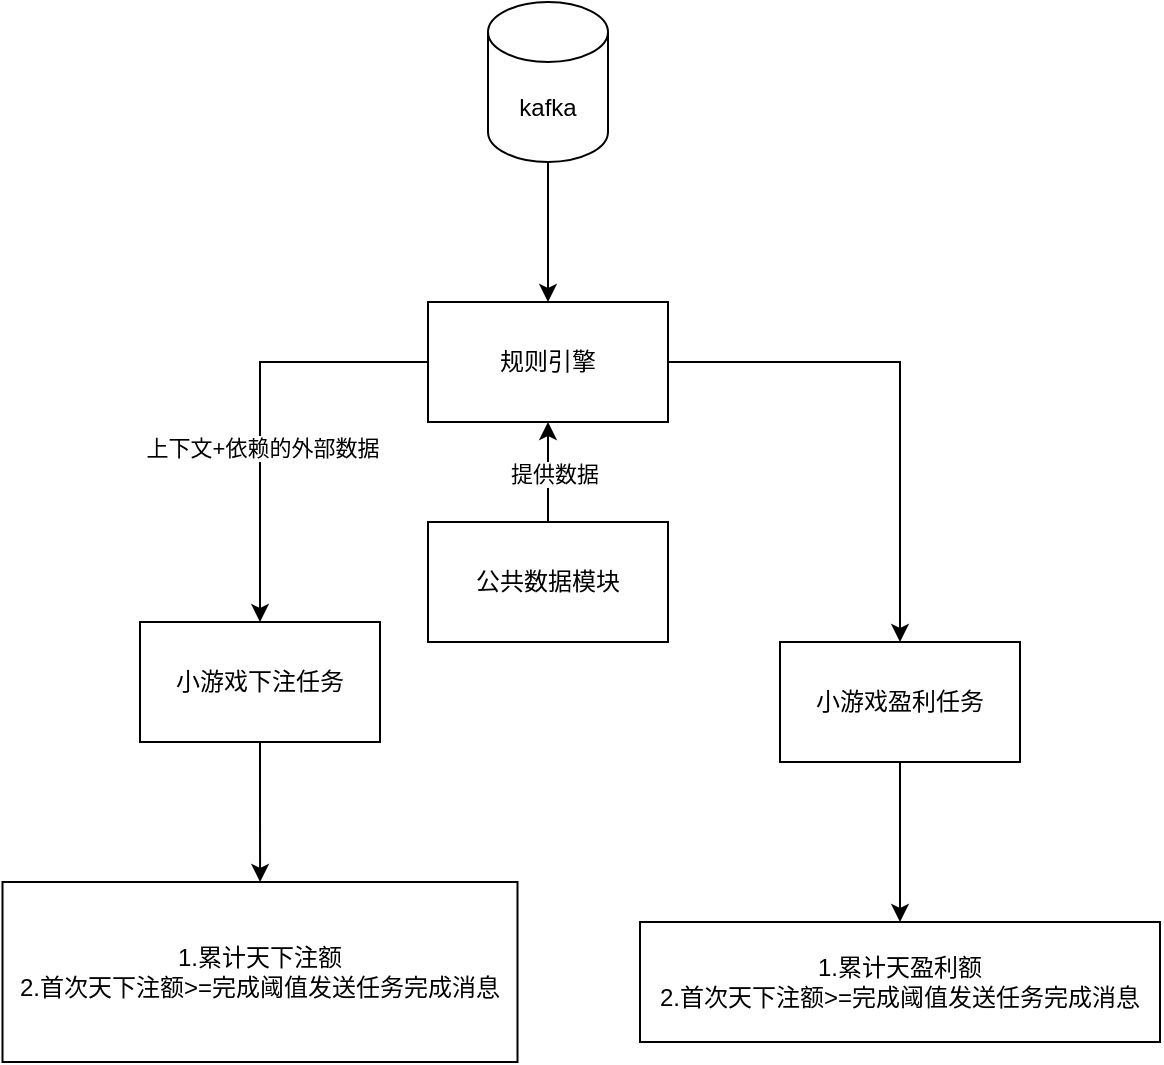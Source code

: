 <mxfile version="21.6.6" type="github">
  <diagram name="第 1 页" id="-mFOCxZfS_cT_lnfD2RP">
    <mxGraphModel dx="1388" dy="1019" grid="1" gridSize="10" guides="1" tooltips="1" connect="1" arrows="1" fold="1" page="1" pageScale="1" pageWidth="827" pageHeight="1169" math="0" shadow="0">
      <root>
        <mxCell id="0" />
        <mxCell id="1" parent="0" />
        <mxCell id="a8GOypt-1dUs1rcHn5vJ-4" value="" style="edgeStyle=orthogonalEdgeStyle;rounded=0;orthogonalLoop=1;jettySize=auto;html=1;" parent="1" source="a8GOypt-1dUs1rcHn5vJ-2" target="a8GOypt-1dUs1rcHn5vJ-3" edge="1">
          <mxGeometry relative="1" as="geometry" />
        </mxCell>
        <mxCell id="a8GOypt-1dUs1rcHn5vJ-2" value="kafka" style="shape=cylinder3;whiteSpace=wrap;html=1;boundedLbl=1;backgroundOutline=1;size=15;" parent="1" vertex="1">
          <mxGeometry x="324" y="10" width="60" height="80" as="geometry" />
        </mxCell>
        <mxCell id="a8GOypt-1dUs1rcHn5vJ-10" style="edgeStyle=orthogonalEdgeStyle;rounded=0;orthogonalLoop=1;jettySize=auto;html=1;entryX=0.5;entryY=0;entryDx=0;entryDy=0;" parent="1" source="a8GOypt-1dUs1rcHn5vJ-3" target="a8GOypt-1dUs1rcHn5vJ-5" edge="1">
          <mxGeometry relative="1" as="geometry" />
        </mxCell>
        <mxCell id="a8GOypt-1dUs1rcHn5vJ-11" value="上下文+依赖的外部数据" style="edgeLabel;html=1;align=center;verticalAlign=middle;resizable=0;points=[];" parent="a8GOypt-1dUs1rcHn5vJ-10" vertex="1" connectable="0">
          <mxGeometry x="0.187" y="1" relative="1" as="geometry">
            <mxPoint as="offset" />
          </mxGeometry>
        </mxCell>
        <mxCell id="a8GOypt-1dUs1rcHn5vJ-14" style="edgeStyle=orthogonalEdgeStyle;rounded=0;orthogonalLoop=1;jettySize=auto;html=1;entryX=0.5;entryY=0;entryDx=0;entryDy=0;" parent="1" source="a8GOypt-1dUs1rcHn5vJ-3" target="a8GOypt-1dUs1rcHn5vJ-6" edge="1">
          <mxGeometry relative="1" as="geometry" />
        </mxCell>
        <mxCell id="a8GOypt-1dUs1rcHn5vJ-3" value="规则引擎" style="rounded=0;whiteSpace=wrap;html=1;" parent="1" vertex="1">
          <mxGeometry x="294" y="160" width="120" height="60" as="geometry" />
        </mxCell>
        <mxCell id="a8GOypt-1dUs1rcHn5vJ-13" style="edgeStyle=orthogonalEdgeStyle;rounded=0;orthogonalLoop=1;jettySize=auto;html=1;" parent="1" source="a8GOypt-1dUs1rcHn5vJ-5" target="a8GOypt-1dUs1rcHn5vJ-12" edge="1">
          <mxGeometry relative="1" as="geometry" />
        </mxCell>
        <mxCell id="a8GOypt-1dUs1rcHn5vJ-5" value="小游戏下注任务" style="rounded=0;whiteSpace=wrap;html=1;" parent="1" vertex="1">
          <mxGeometry x="150" y="320" width="120" height="60" as="geometry" />
        </mxCell>
        <mxCell id="a8GOypt-1dUs1rcHn5vJ-16" value="" style="edgeStyle=orthogonalEdgeStyle;rounded=0;orthogonalLoop=1;jettySize=auto;html=1;" parent="1" source="a8GOypt-1dUs1rcHn5vJ-6" target="a8GOypt-1dUs1rcHn5vJ-15" edge="1">
          <mxGeometry relative="1" as="geometry" />
        </mxCell>
        <mxCell id="a8GOypt-1dUs1rcHn5vJ-6" value="小游戏盈利任务" style="rounded=0;whiteSpace=wrap;html=1;" parent="1" vertex="1">
          <mxGeometry x="470" y="330" width="120" height="60" as="geometry" />
        </mxCell>
        <mxCell id="a8GOypt-1dUs1rcHn5vJ-8" value="" style="edgeStyle=orthogonalEdgeStyle;rounded=0;orthogonalLoop=1;jettySize=auto;html=1;" parent="1" source="a8GOypt-1dUs1rcHn5vJ-7" target="a8GOypt-1dUs1rcHn5vJ-3" edge="1">
          <mxGeometry relative="1" as="geometry" />
        </mxCell>
        <mxCell id="a8GOypt-1dUs1rcHn5vJ-9" value="提供数据" style="edgeLabel;html=1;align=center;verticalAlign=middle;resizable=0;points=[];" parent="a8GOypt-1dUs1rcHn5vJ-8" vertex="1" connectable="0">
          <mxGeometry x="-0.038" y="-3" relative="1" as="geometry">
            <mxPoint as="offset" />
          </mxGeometry>
        </mxCell>
        <mxCell id="a8GOypt-1dUs1rcHn5vJ-7" value="公共数据模块" style="rounded=0;whiteSpace=wrap;html=1;" parent="1" vertex="1">
          <mxGeometry x="294" y="270" width="120" height="60" as="geometry" />
        </mxCell>
        <mxCell id="a8GOypt-1dUs1rcHn5vJ-12" value="1.累计天下注额&lt;br&gt;2.首次天下注额&amp;gt;=完成阈值发送任务完成消息" style="rounded=0;whiteSpace=wrap;html=1;" parent="1" vertex="1">
          <mxGeometry x="81.25" y="450" width="257.5" height="90" as="geometry" />
        </mxCell>
        <mxCell id="a8GOypt-1dUs1rcHn5vJ-15" value="1.累计天盈利额&lt;br style=&quot;border-color: var(--border-color);&quot;&gt;2.首次天下注额&amp;gt;=完成阈值发送任务完成消息" style="rounded=0;whiteSpace=wrap;html=1;" parent="1" vertex="1">
          <mxGeometry x="400" y="470" width="260" height="60" as="geometry" />
        </mxCell>
      </root>
    </mxGraphModel>
  </diagram>
</mxfile>
